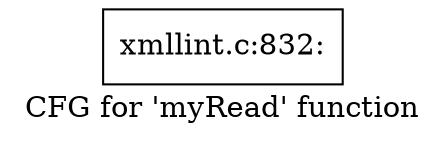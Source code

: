 digraph "CFG for 'myRead' function" {
	label="CFG for 'myRead' function";

	Node0x5106fc0 [shape=record,label="{xmllint.c:832:}"];
}
